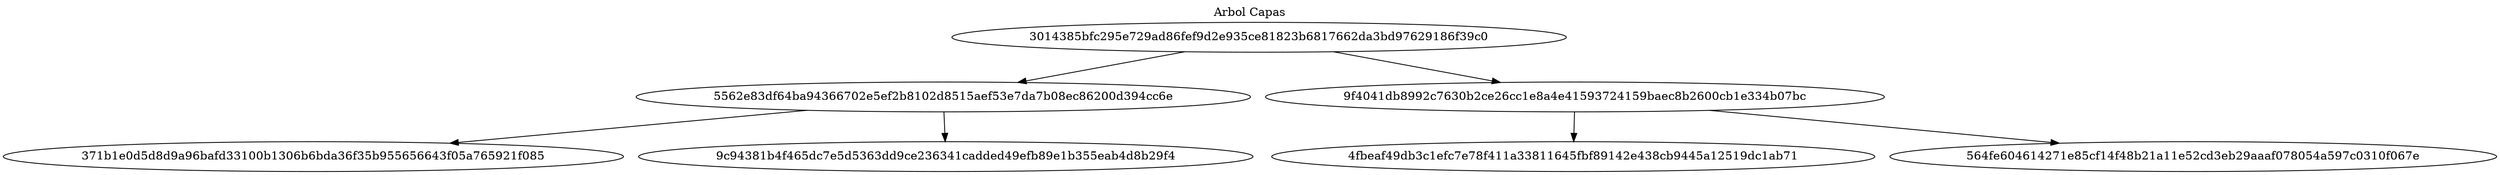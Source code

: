 digraph G{
label="Arbol Capas"
labelloc = "t"
Nodo1237855575[label="3014385bfc295e729ad86fef9d2e935ce81823b6817662da3bd97629186f39c0" shape=ellipse];
Nodo440403837[label="5562e83df64ba94366702e5ef2b8102d8515aef53e7da7b08ec86200d394cc6e" shape=ellipse];
Nodo381754675[label="371b1e0d5d8d9a96bafd33100b1306b6bda36f35b955656643f05a765921f085" shape=ellipse];
Nodo440403837 -> Nodo381754675;
Nodo672123693[label="9c94381b4f465dc7e5d5363dd9ce236341cadded49efb89e1b355eab4d8b29f4" shape=ellipse];
Nodo440403837 -> Nodo672123693;
Nodo1237855575 -> Nodo440403837;
Nodo547748334[label="9f4041db8992c7630b2ce26cc1e8a4e41593724159baec8b2600cb1e334b07bc" shape=ellipse];
Nodo977561960[label="4fbeaf49db3c1efc7e78f411a33811645fbf89142e438cb9445a12519dc1ab71" shape=ellipse];
Nodo547748334 -> Nodo977561960;
Nodo619893654[label="564fe604614271e85cf14f48b21a11e52cd3eb29aaaf078054a597c0310f067e" shape=ellipse];
Nodo547748334 -> Nodo619893654;
Nodo1237855575 -> Nodo547748334;
}
